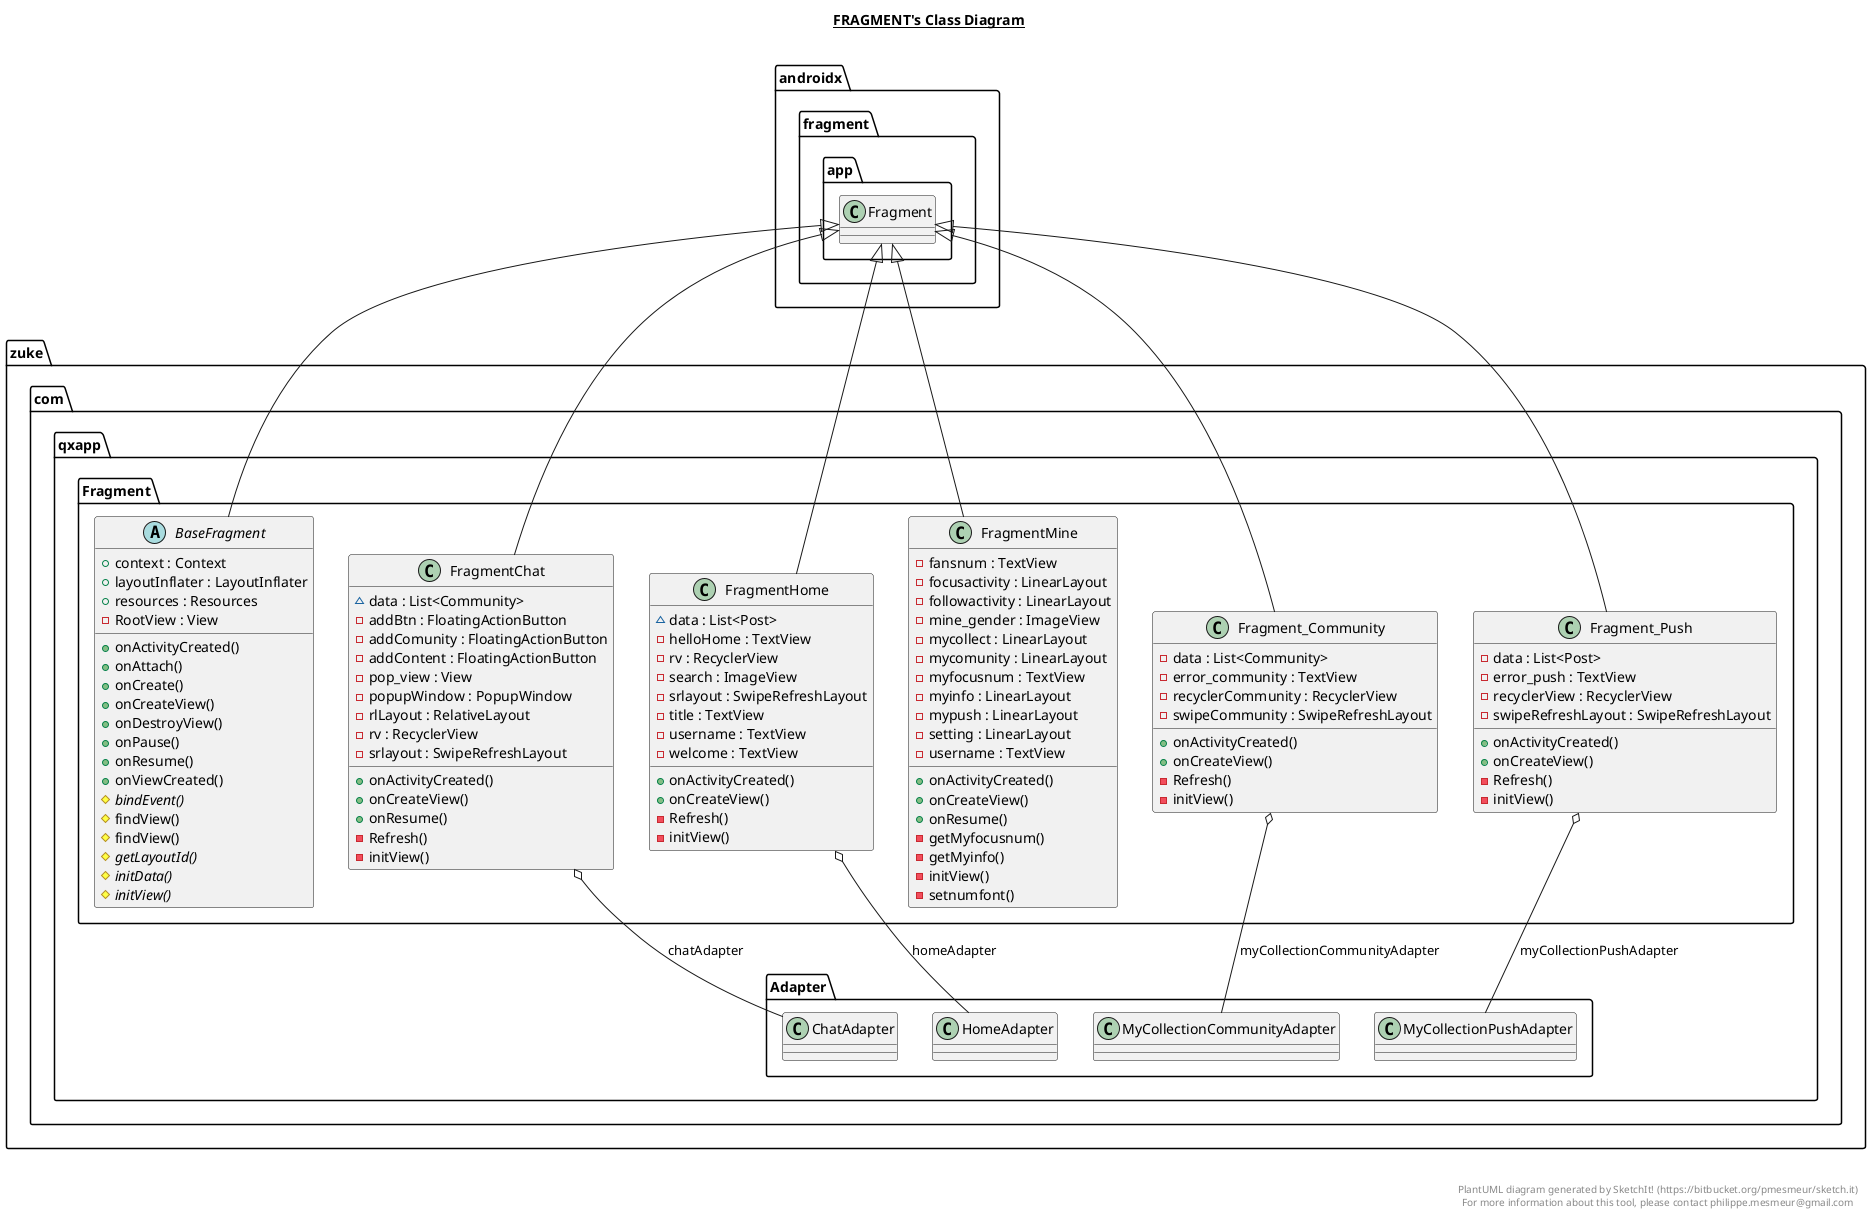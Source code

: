 @startuml

title __FRAGMENT's Class Diagram__\n

  namespace zuke.com.qxapp {
    namespace Fragment {
      abstract class zuke.com.qxapp.Fragment.BaseFragment {
          + context : Context
          + layoutInflater : LayoutInflater
          + resources : Resources
          - RootView : View
          + onActivityCreated()
          + onAttach()
          + onCreate()
          + onCreateView()
          + onDestroyView()
          + onPause()
          + onResume()
          + onViewCreated()
          {abstract} # bindEvent()
          # findView()
          # findView()
          {abstract} # getLayoutId()
          {abstract} # initData()
          {abstract} # initView()
      }
    }
  }
  

  namespace zuke.com.qxapp {
    namespace Fragment {
      class zuke.com.qxapp.Fragment.FragmentChat {
          ~ data : List<Community>
          - addBtn : FloatingActionButton
          - addComunity : FloatingActionButton
          - addContent : FloatingActionButton
          - pop_view : View
          - popupWindow : PopupWindow
          - rlLayout : RelativeLayout
          - rv : RecyclerView
          - srlayout : SwipeRefreshLayout
          + onActivityCreated()
          + onCreateView()
          + onResume()
          - Refresh()
          - initView()
      }
    }
  }
  

  namespace zuke.com.qxapp {
    namespace Fragment {
      class zuke.com.qxapp.Fragment.FragmentHome {
          ~ data : List<Post>
          - helloHome : TextView
          - rv : RecyclerView
          - search : ImageView
          - srlayout : SwipeRefreshLayout
          - title : TextView
          - username : TextView
          - welcome : TextView
          + onActivityCreated()
          + onCreateView()
          - Refresh()
          - initView()
      }
    }
  }
  

  namespace zuke.com.qxapp {
    namespace Fragment {
      class zuke.com.qxapp.Fragment.FragmentMine {
          - fansnum : TextView
          - focusactivity : LinearLayout
          - followactivity : LinearLayout
          - mine_gender : ImageView
          - mycollect : LinearLayout
          - mycomunity : LinearLayout
          - myfocusnum : TextView
          - myinfo : LinearLayout
          - mypush : LinearLayout
          - setting : LinearLayout
          - username : TextView
          + onActivityCreated()
          + onCreateView()
          + onResume()
          - getMyfocusnum()
          - getMyinfo()
          - initView()
          - setnumfont()
      }
    }
  }
  

  namespace zuke.com.qxapp {
    namespace Fragment {
      class zuke.com.qxapp.Fragment.Fragment_Community {
          - data : List<Community>
          - error_community : TextView
          - recyclerCommunity : RecyclerView
          - swipeCommunity : SwipeRefreshLayout
          + onActivityCreated()
          + onCreateView()
          - Refresh()
          - initView()
      }
    }
  }
  

  namespace zuke.com.qxapp {
    namespace Fragment {
      class zuke.com.qxapp.Fragment.Fragment_Push {
          - data : List<Post>
          - error_push : TextView
          - recyclerView : RecyclerView
          - swipeRefreshLayout : SwipeRefreshLayout
          + onActivityCreated()
          + onCreateView()
          - Refresh()
          - initView()
      }
    }
  }
  

  zuke.com.qxapp.Fragment.BaseFragment -up-|> androidx.fragment.app.Fragment
  zuke.com.qxapp.Fragment.FragmentChat -up-|> androidx.fragment.app.Fragment
  zuke.com.qxapp.Fragment.FragmentChat o-- zuke.com.qxapp.Adapter.ChatAdapter : chatAdapter
  zuke.com.qxapp.Fragment.FragmentHome -up-|> androidx.fragment.app.Fragment
  zuke.com.qxapp.Fragment.FragmentHome o-- zuke.com.qxapp.Adapter.HomeAdapter : homeAdapter
  zuke.com.qxapp.Fragment.FragmentMine -up-|> androidx.fragment.app.Fragment
  zuke.com.qxapp.Fragment.Fragment_Community -up-|> androidx.fragment.app.Fragment
  zuke.com.qxapp.Fragment.Fragment_Community o-- zuke.com.qxapp.Adapter.MyCollectionCommunityAdapter : myCollectionCommunityAdapter
  zuke.com.qxapp.Fragment.Fragment_Push -up-|> androidx.fragment.app.Fragment
  zuke.com.qxapp.Fragment.Fragment_Push o-- zuke.com.qxapp.Adapter.MyCollectionPushAdapter : myCollectionPushAdapter


right footer


PlantUML diagram generated by SketchIt! (https://bitbucket.org/pmesmeur/sketch.it)
For more information about this tool, please contact philippe.mesmeur@gmail.com
endfooter

@enduml
